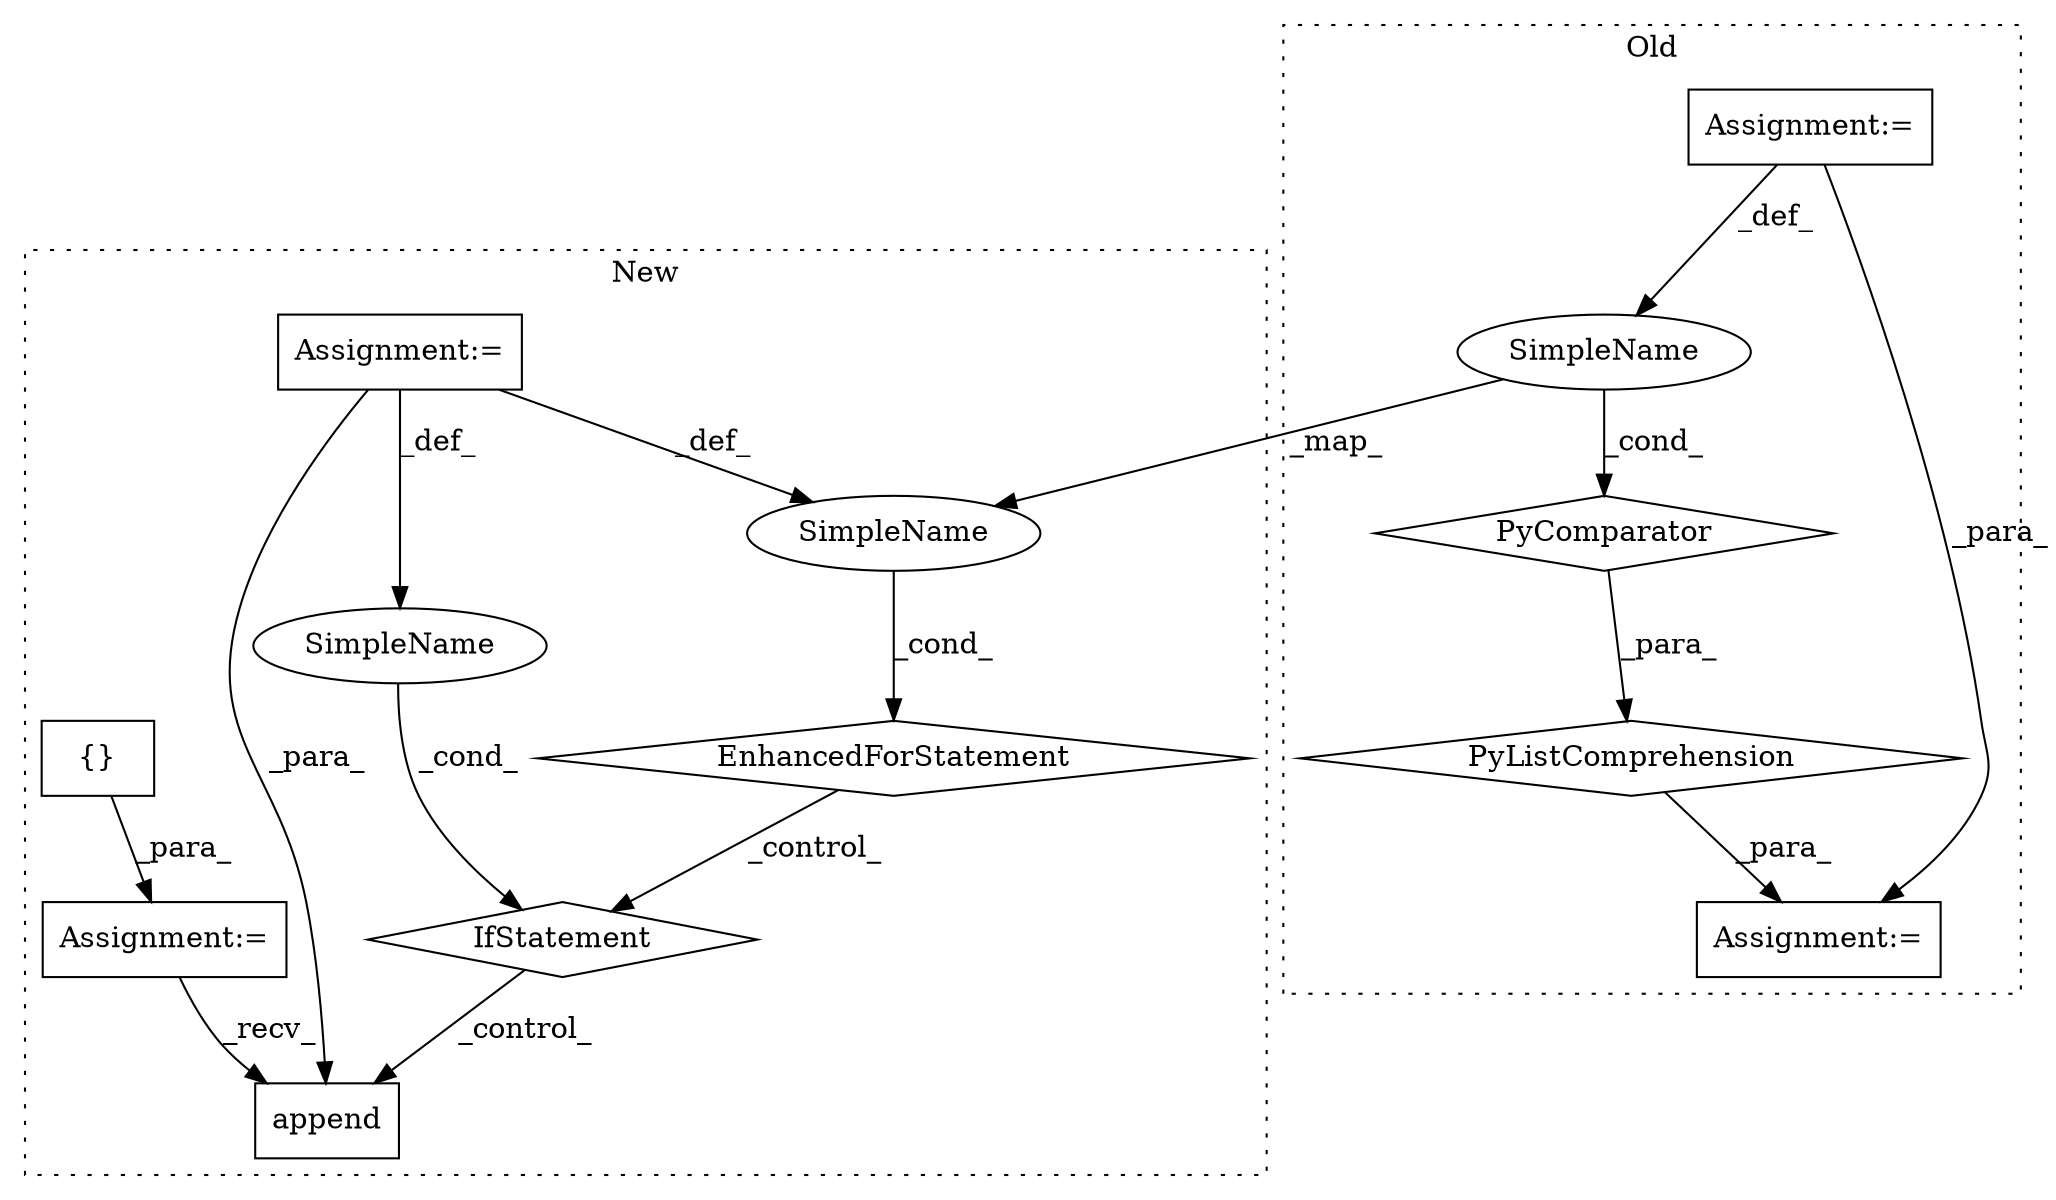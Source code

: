 digraph G {
subgraph cluster0 {
1 [label="PyListComprehension" a="109" s="2550" l="179" shape="diamond"];
3 [label="PyComparator" a="113" s="2654" l="67" shape="diamond"];
4 [label="Assignment:=" a="7" s="2654" l="67" shape="box"];
9 [label="Assignment:=" a="7" s="2536" l="14" shape="box"];
13 [label="SimpleName" a="42" s="2657" l="1" shape="ellipse"];
label = "Old";
style="dotted";
}
subgraph cluster1 {
2 [label="append" a="32" s="3013,3048" l="7,1" shape="box"];
5 [label="EnhancedForStatement" a="70" s="2840,2930" l="69,2" shape="diamond"];
6 [label="Assignment:=" a="7" s="2840,2930" l="69,2" shape="box"];
7 [label="{}" a="4" s="2830" l="2" shape="box"];
8 [label="Assignment:=" a="7" s="2820" l="1" shape="box"];
10 [label="IfStatement" a="25" s="2942,2989" l="12,2" shape="diamond"];
11 [label="SimpleName" a="42" s="" l="" shape="ellipse"];
12 [label="SimpleName" a="42" s="2913" l="1" shape="ellipse"];
label = "New";
style="dotted";
}
1 -> 9 [label="_para_"];
3 -> 1 [label="_para_"];
4 -> 13 [label="_def_"];
4 -> 9 [label="_para_"];
5 -> 10 [label="_control_"];
6 -> 12 [label="_def_"];
6 -> 2 [label="_para_"];
6 -> 11 [label="_def_"];
7 -> 8 [label="_para_"];
8 -> 2 [label="_recv_"];
10 -> 2 [label="_control_"];
11 -> 10 [label="_cond_"];
12 -> 5 [label="_cond_"];
13 -> 12 [label="_map_"];
13 -> 3 [label="_cond_"];
}